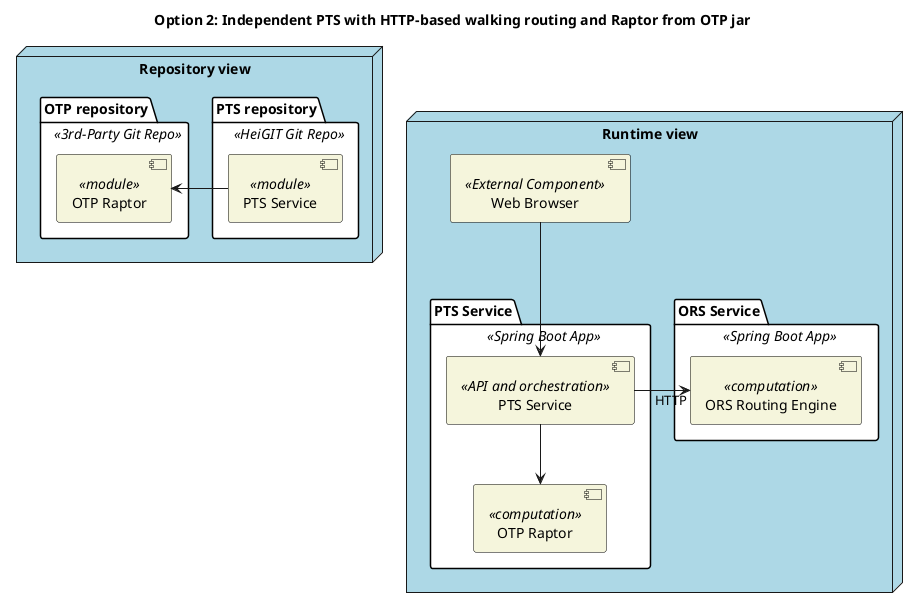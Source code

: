 @startuml

title "Option 2: Independent PTS with HTTP-based walking routing and Raptor from OTP jar"

skinparam linetype ortho


<style>
    node {
      BackGroundColor #lightblue
    }

    folder {
      BackGroundColor #white
    }

    component {
      BackGroundColor #beige
      LineColor black
    }
</style>

node "Repository view"  {

    folder "PTS repository" <<HeiGIT Git Repo>>  {
        component "PTS Service" as pts <<module>>
    }

    folder "OTP repository" <<3rd-Party Git Repo>>  {
        component "OTP Raptor" as raptormodule <<module>>
    }

    pts -> raptormodule

}


node "Runtime view"  {

    component "Web Browser" <<External Component>> as browser


    folder "PTS Service" as pts_service <<Spring Boot App>> {

        component "PTS Service" as api <<API and orchestration>>
'        component "ORS Routing Engine" as routing <<computation>>
        component "OTP Raptor" as raptor <<computation>>


    }

    folder "ORS Service" as ors_service <<Spring Boot App>> {

'        component "PTS Service" as api <<API and orchestration>>
        component "ORS Routing Engine" as routing <<computation>>
'        component "Raptor copy from OTP" as raptor <<computation>>

    }

        api --> raptor
        api -> routing : HTTP


    browser ---> api

}


@enduml